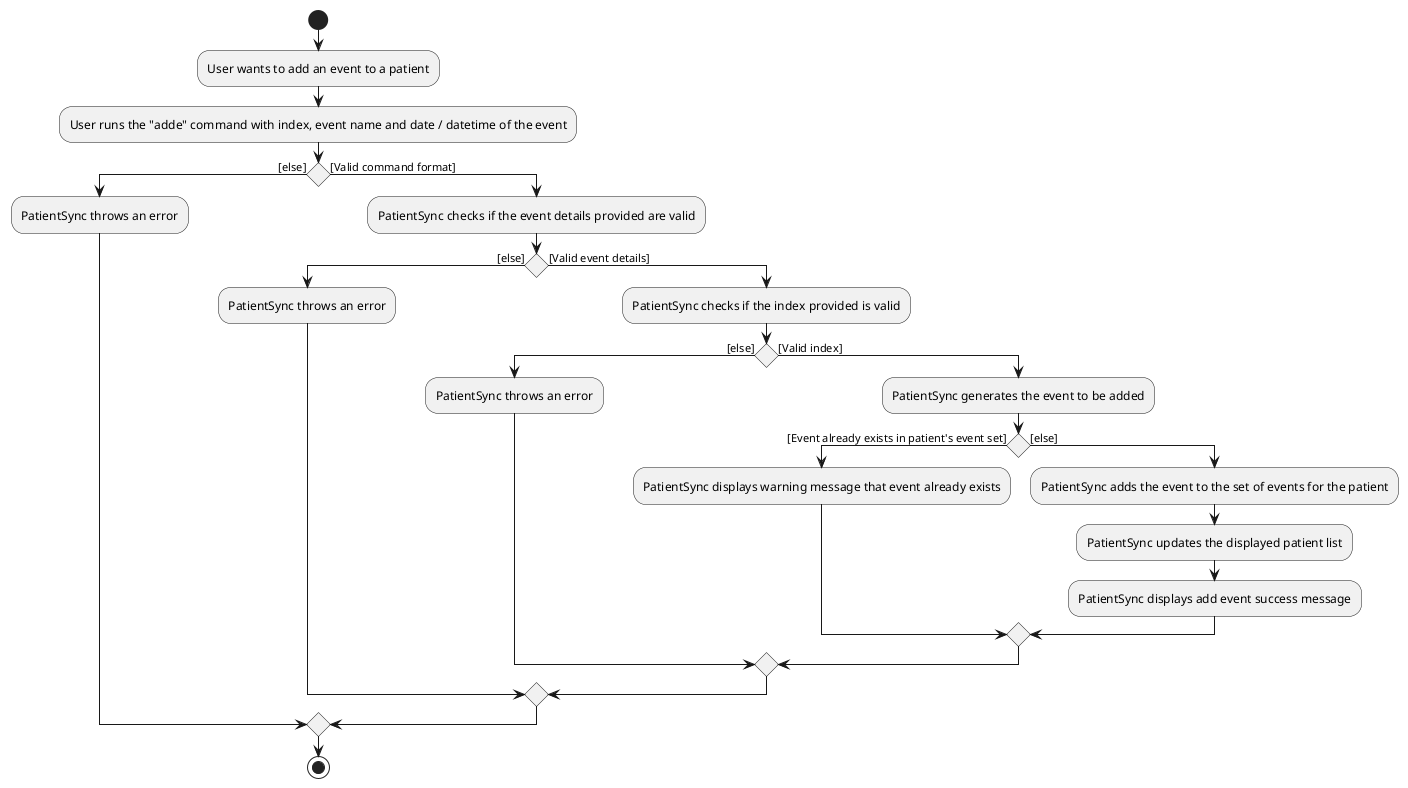 @startuml
start
:User wants to add an event to a patient;
:User runs the "adde" command with index, event name and date / datetime of the event;
if () then ([else])
    :PatientSync throws an error;
else ([Valid command format])
    :PatientSync checks if the event details provided are valid;
    if () then ([else])
        :PatientSync throws an error;
    else ([Valid event details])
        :PatientSync checks if the index provided is valid;
        if () then ([else])
            :PatientSync throws an error;
        else ([Valid index])
            :PatientSync generates the event to be added;
            if () then ([Event already exists in patient's event set])
                :PatientSync displays warning message that event already exists;
            else ([else])
                :PatientSync adds the event to the set of events for the patient;
                :PatientSync updates the displayed patient list;
                :PatientSync displays add event success message;
            endif
        endif
    endif
endif
stop
@enduml
